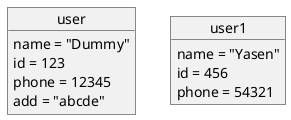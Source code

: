 @startuml
object user

user : name = "Dummy"
user : id = 123
user : phone = 12345

object user1 {
    name = "Yasen"
    id = 456
    phone = 54321
}

user : add = "abcde"

@enduml